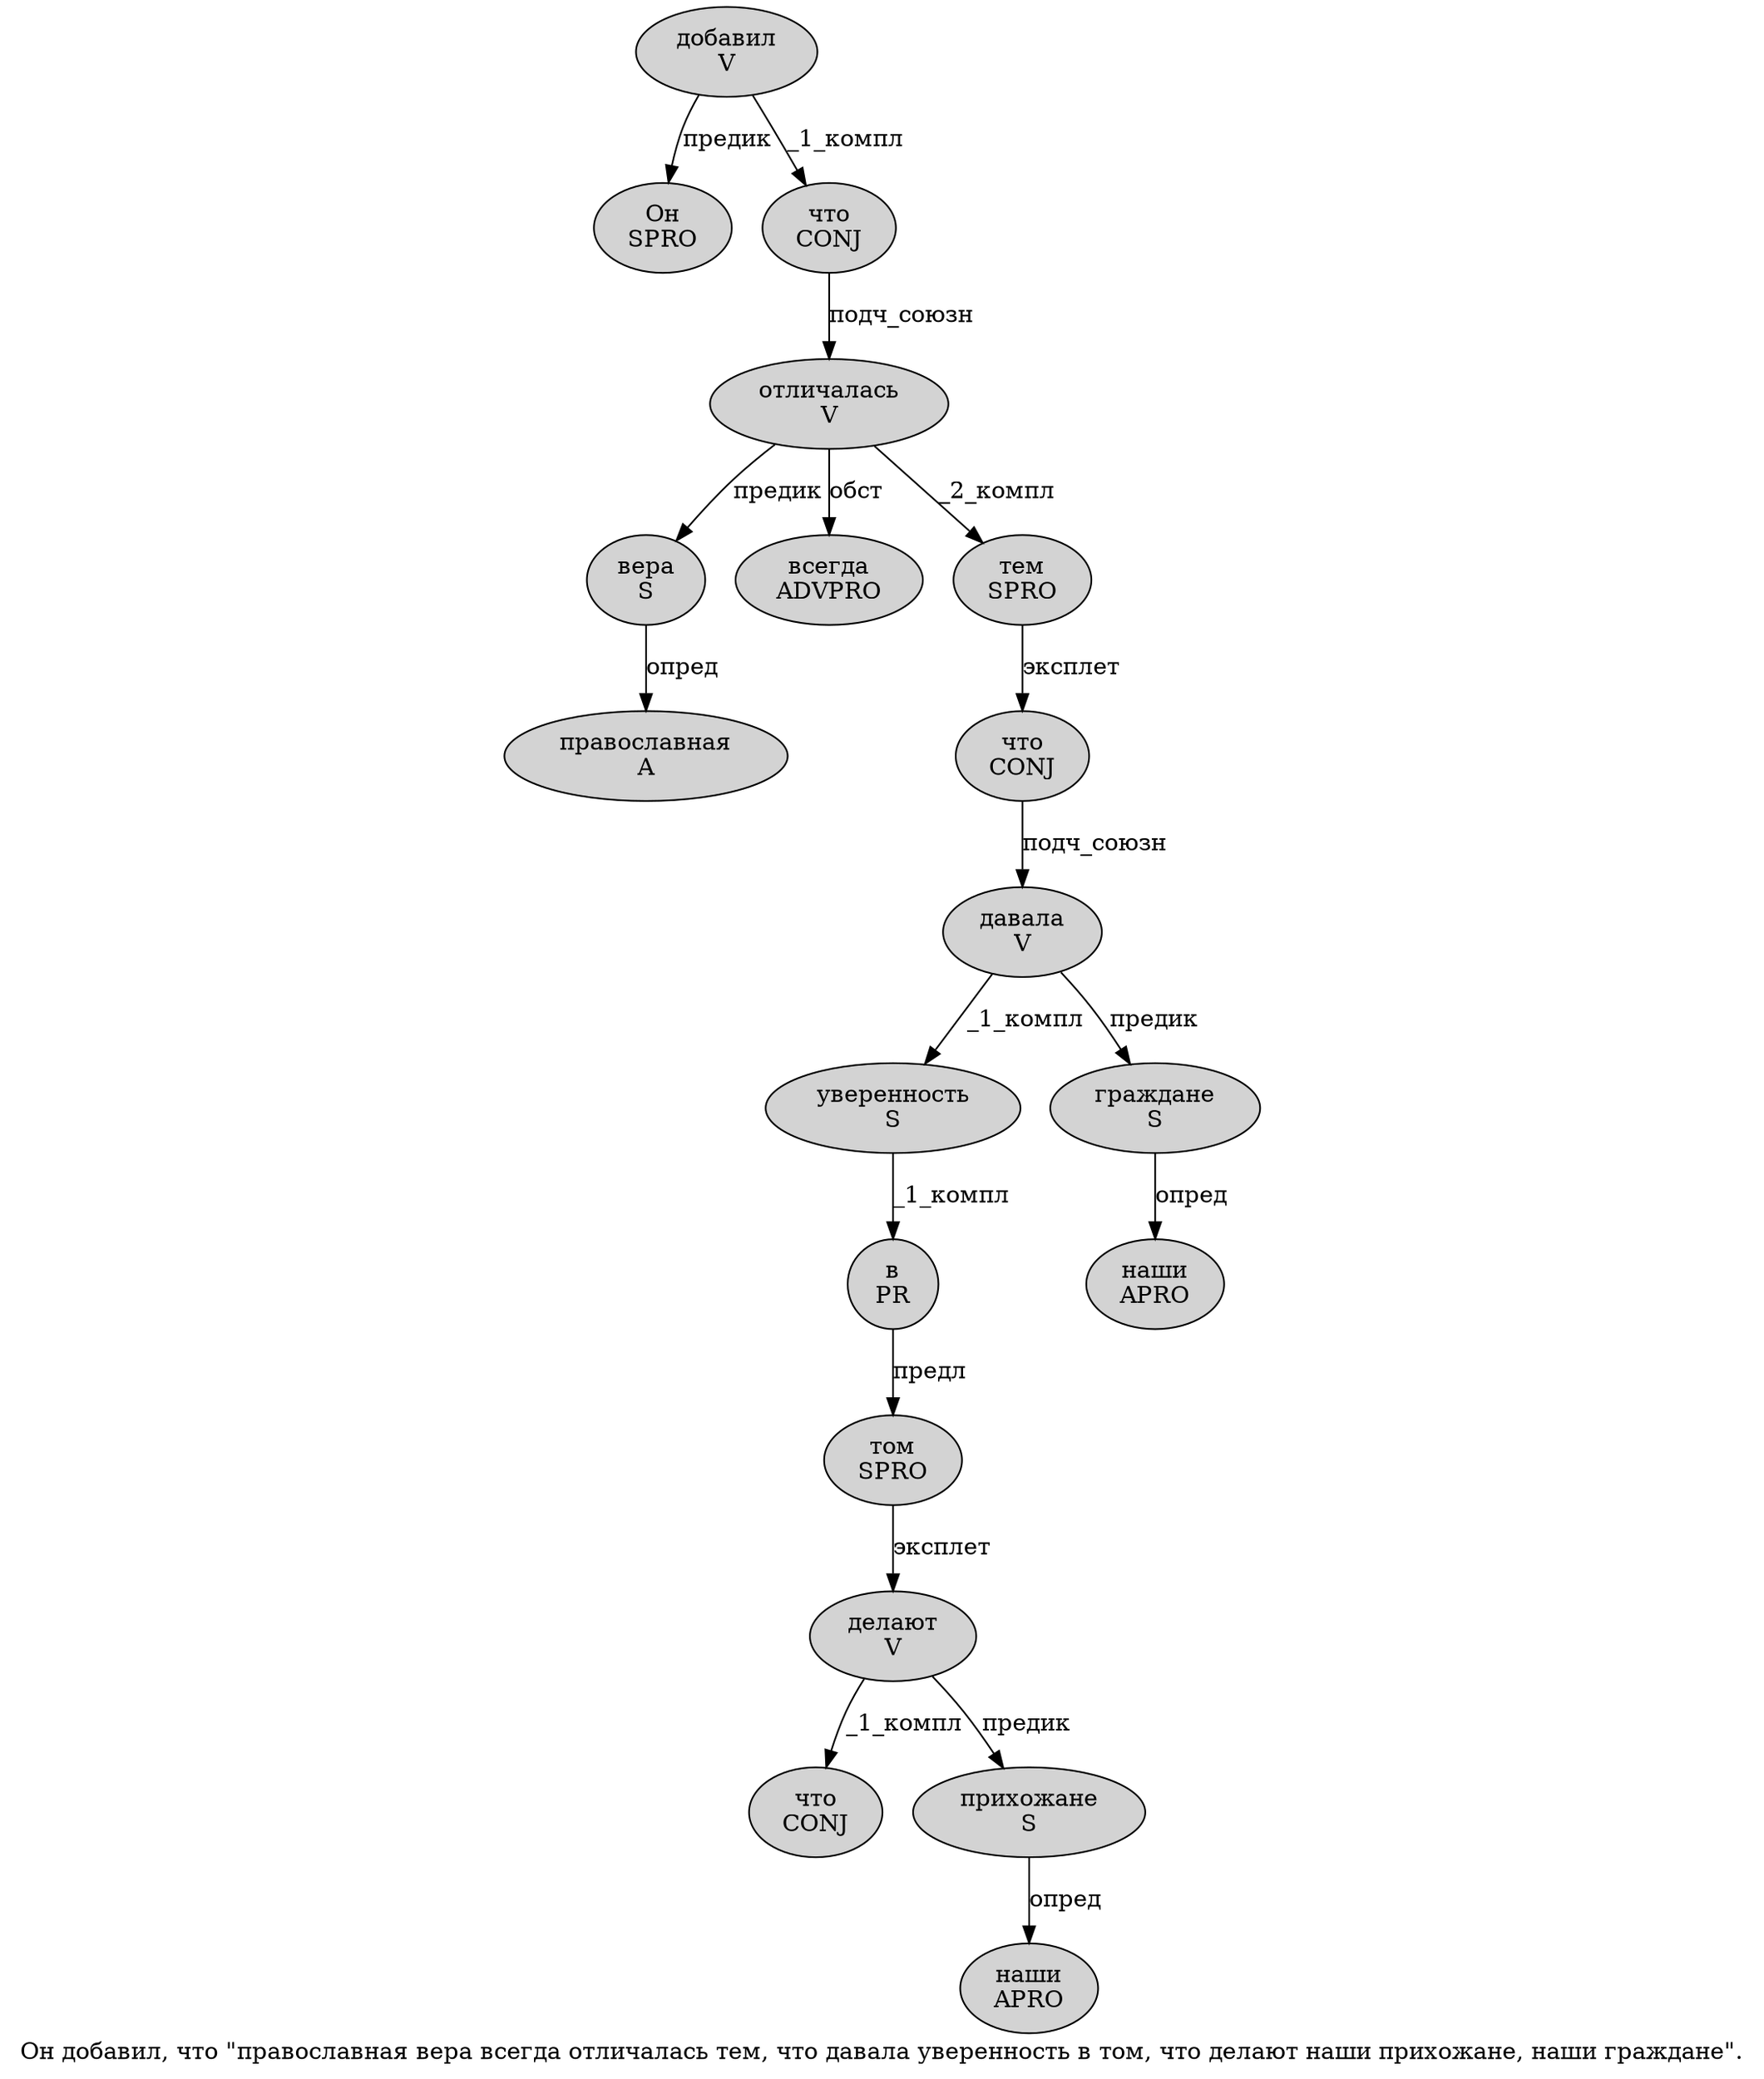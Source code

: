 digraph SENTENCE_781 {
	graph [label="Он добавил, что \"православная вера всегда отличалась тем, что давала уверенность в том, что делают наши прихожане, наши граждане\"."]
	node [style=filled]
		0 [label="Он
SPRO" color="" fillcolor=lightgray penwidth=1 shape=ellipse]
		1 [label="добавил
V" color="" fillcolor=lightgray penwidth=1 shape=ellipse]
		3 [label="что
CONJ" color="" fillcolor=lightgray penwidth=1 shape=ellipse]
		5 [label="православная
A" color="" fillcolor=lightgray penwidth=1 shape=ellipse]
		6 [label="вера
S" color="" fillcolor=lightgray penwidth=1 shape=ellipse]
		7 [label="всегда
ADVPRO" color="" fillcolor=lightgray penwidth=1 shape=ellipse]
		8 [label="отличалась
V" color="" fillcolor=lightgray penwidth=1 shape=ellipse]
		9 [label="тем
SPRO" color="" fillcolor=lightgray penwidth=1 shape=ellipse]
		11 [label="что
CONJ" color="" fillcolor=lightgray penwidth=1 shape=ellipse]
		12 [label="давала
V" color="" fillcolor=lightgray penwidth=1 shape=ellipse]
		13 [label="уверенность
S" color="" fillcolor=lightgray penwidth=1 shape=ellipse]
		14 [label="в
PR" color="" fillcolor=lightgray penwidth=1 shape=ellipse]
		15 [label="том
SPRO" color="" fillcolor=lightgray penwidth=1 shape=ellipse]
		17 [label="что
CONJ" color="" fillcolor=lightgray penwidth=1 shape=ellipse]
		18 [label="делают
V" color="" fillcolor=lightgray penwidth=1 shape=ellipse]
		19 [label="наши
APRO" color="" fillcolor=lightgray penwidth=1 shape=ellipse]
		20 [label="прихожане
S" color="" fillcolor=lightgray penwidth=1 shape=ellipse]
		22 [label="наши
APRO" color="" fillcolor=lightgray penwidth=1 shape=ellipse]
		23 [label="граждане
S" color="" fillcolor=lightgray penwidth=1 shape=ellipse]
			8 -> 6 [label="предик"]
			8 -> 7 [label="обст"]
			8 -> 9 [label="_2_компл"]
			11 -> 12 [label="подч_союзн"]
			23 -> 22 [label="опред"]
			13 -> 14 [label="_1_компл"]
			18 -> 17 [label="_1_компл"]
			18 -> 20 [label="предик"]
			9 -> 11 [label="эксплет"]
			6 -> 5 [label="опред"]
			12 -> 13 [label="_1_компл"]
			12 -> 23 [label="предик"]
			15 -> 18 [label="эксплет"]
			20 -> 19 [label="опред"]
			3 -> 8 [label="подч_союзн"]
			1 -> 0 [label="предик"]
			1 -> 3 [label="_1_компл"]
			14 -> 15 [label="предл"]
}